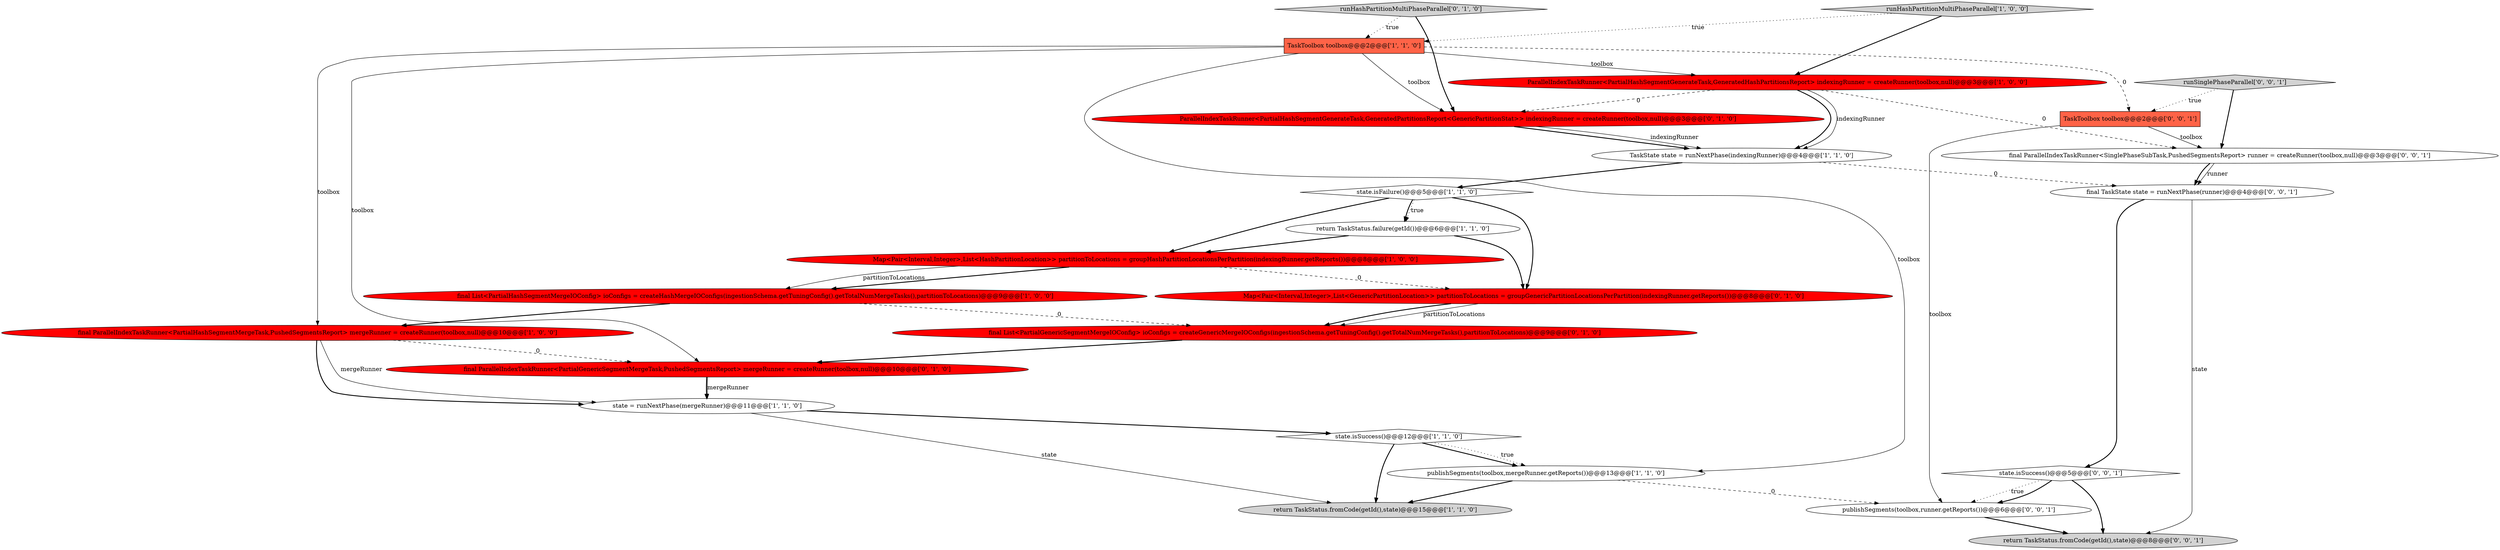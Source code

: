 digraph {
1 [style = filled, label = "return TaskStatus.fromCode(getId(),state)@@@15@@@['1', '1', '0']", fillcolor = lightgray, shape = ellipse image = "AAA0AAABBB1BBB"];
16 [style = filled, label = "final ParallelIndexTaskRunner<PartialGenericSegmentMergeTask,PushedSegmentsReport> mergeRunner = createRunner(toolbox,null)@@@10@@@['0', '1', '0']", fillcolor = red, shape = ellipse image = "AAA1AAABBB2BBB"];
17 [style = filled, label = "runHashPartitionMultiPhaseParallel['0', '1', '0']", fillcolor = lightgray, shape = diamond image = "AAA0AAABBB2BBB"];
9 [style = filled, label = "Map<Pair<Interval,Integer>,List<HashPartitionLocation>> partitionToLocations = groupHashPartitionLocationsPerPartition(indexingRunner.getReports())@@@8@@@['1', '0', '0']", fillcolor = red, shape = ellipse image = "AAA1AAABBB1BBB"];
13 [style = filled, label = "Map<Pair<Interval,Integer>,List<GenericPartitionLocation>> partitionToLocations = groupGenericPartitionLocationsPerPartition(indexingRunner.getReports())@@@8@@@['0', '1', '0']", fillcolor = red, shape = ellipse image = "AAA1AAABBB2BBB"];
8 [style = filled, label = "state = runNextPhase(mergeRunner)@@@11@@@['1', '1', '0']", fillcolor = white, shape = ellipse image = "AAA0AAABBB1BBB"];
22 [style = filled, label = "state.isSuccess()@@@5@@@['0', '0', '1']", fillcolor = white, shape = diamond image = "AAA0AAABBB3BBB"];
18 [style = filled, label = "final TaskState state = runNextPhase(runner)@@@4@@@['0', '0', '1']", fillcolor = white, shape = ellipse image = "AAA0AAABBB3BBB"];
2 [style = filled, label = "state.isSuccess()@@@12@@@['1', '1', '0']", fillcolor = white, shape = diamond image = "AAA0AAABBB1BBB"];
15 [style = filled, label = "ParallelIndexTaskRunner<PartialHashSegmentGenerateTask,GeneratedPartitionsReport<GenericPartitionStat>> indexingRunner = createRunner(toolbox,null)@@@3@@@['0', '1', '0']", fillcolor = red, shape = ellipse image = "AAA1AAABBB2BBB"];
14 [style = filled, label = "final List<PartialGenericSegmentMergeIOConfig> ioConfigs = createGenericMergeIOConfigs(ingestionSchema.getTuningConfig().getTotalNumMergeTasks(),partitionToLocations)@@@9@@@['0', '1', '0']", fillcolor = red, shape = ellipse image = "AAA1AAABBB2BBB"];
20 [style = filled, label = "runSinglePhaseParallel['0', '0', '1']", fillcolor = lightgray, shape = diamond image = "AAA0AAABBB3BBB"];
4 [style = filled, label = "ParallelIndexTaskRunner<PartialHashSegmentGenerateTask,GeneratedHashPartitionsReport> indexingRunner = createRunner(toolbox,null)@@@3@@@['1', '0', '0']", fillcolor = red, shape = ellipse image = "AAA1AAABBB1BBB"];
24 [style = filled, label = "final ParallelIndexTaskRunner<SinglePhaseSubTask,PushedSegmentsReport> runner = createRunner(toolbox,null)@@@3@@@['0', '0', '1']", fillcolor = white, shape = ellipse image = "AAA0AAABBB3BBB"];
0 [style = filled, label = "runHashPartitionMultiPhaseParallel['1', '0', '0']", fillcolor = lightgray, shape = diamond image = "AAA0AAABBB1BBB"];
12 [style = filled, label = "TaskToolbox toolbox@@@2@@@['1', '1', '0']", fillcolor = tomato, shape = box image = "AAA0AAABBB1BBB"];
10 [style = filled, label = "publishSegments(toolbox,mergeRunner.getReports())@@@13@@@['1', '1', '0']", fillcolor = white, shape = ellipse image = "AAA0AAABBB1BBB"];
11 [style = filled, label = "return TaskStatus.failure(getId())@@@6@@@['1', '1', '0']", fillcolor = white, shape = ellipse image = "AAA0AAABBB1BBB"];
3 [style = filled, label = "TaskState state = runNextPhase(indexingRunner)@@@4@@@['1', '1', '0']", fillcolor = white, shape = ellipse image = "AAA0AAABBB1BBB"];
23 [style = filled, label = "return TaskStatus.fromCode(getId(),state)@@@8@@@['0', '0', '1']", fillcolor = lightgray, shape = ellipse image = "AAA0AAABBB3BBB"];
6 [style = filled, label = "final List<PartialHashSegmentMergeIOConfig> ioConfigs = createHashMergeIOConfigs(ingestionSchema.getTuningConfig().getTotalNumMergeTasks(),partitionToLocations)@@@9@@@['1', '0', '0']", fillcolor = red, shape = ellipse image = "AAA1AAABBB1BBB"];
7 [style = filled, label = "final ParallelIndexTaskRunner<PartialHashSegmentMergeTask,PushedSegmentsReport> mergeRunner = createRunner(toolbox,null)@@@10@@@['1', '0', '0']", fillcolor = red, shape = ellipse image = "AAA1AAABBB1BBB"];
21 [style = filled, label = "TaskToolbox toolbox@@@2@@@['0', '0', '1']", fillcolor = tomato, shape = box image = "AAA0AAABBB3BBB"];
19 [style = filled, label = "publishSegments(toolbox,runner.getReports())@@@6@@@['0', '0', '1']", fillcolor = white, shape = ellipse image = "AAA0AAABBB3BBB"];
5 [style = filled, label = "state.isFailure()@@@5@@@['1', '1', '0']", fillcolor = white, shape = diamond image = "AAA0AAABBB1BBB"];
14->16 [style = bold, label=""];
4->3 [style = bold, label=""];
0->12 [style = dotted, label="true"];
22->19 [style = dotted, label="true"];
5->9 [style = bold, label=""];
16->8 [style = bold, label=""];
22->19 [style = bold, label=""];
2->1 [style = bold, label=""];
7->16 [style = dashed, label="0"];
10->19 [style = dashed, label="0"];
3->18 [style = dashed, label="0"];
12->16 [style = solid, label="toolbox"];
21->19 [style = solid, label="toolbox"];
13->14 [style = solid, label="partitionToLocations"];
20->21 [style = dotted, label="true"];
6->14 [style = dashed, label="0"];
24->18 [style = solid, label="runner"];
11->9 [style = bold, label=""];
7->8 [style = bold, label=""];
2->10 [style = bold, label=""];
15->3 [style = bold, label=""];
24->18 [style = bold, label=""];
22->23 [style = bold, label=""];
12->21 [style = dashed, label="0"];
15->3 [style = solid, label="indexingRunner"];
9->6 [style = bold, label=""];
12->4 [style = solid, label="toolbox"];
9->6 [style = solid, label="partitionToLocations"];
3->5 [style = bold, label=""];
5->11 [style = dotted, label="true"];
18->22 [style = bold, label=""];
8->2 [style = bold, label=""];
21->24 [style = solid, label="toolbox"];
17->12 [style = dotted, label="true"];
0->4 [style = bold, label=""];
4->15 [style = dashed, label="0"];
19->23 [style = bold, label=""];
5->13 [style = bold, label=""];
11->13 [style = bold, label=""];
12->10 [style = solid, label="toolbox"];
9->13 [style = dashed, label="0"];
8->1 [style = solid, label="state"];
16->8 [style = solid, label="mergeRunner"];
17->15 [style = bold, label=""];
5->11 [style = bold, label=""];
18->23 [style = solid, label="state"];
12->7 [style = solid, label="toolbox"];
12->15 [style = solid, label="toolbox"];
4->24 [style = dashed, label="0"];
6->7 [style = bold, label=""];
20->24 [style = bold, label=""];
10->1 [style = bold, label=""];
4->3 [style = solid, label="indexingRunner"];
13->14 [style = bold, label=""];
7->8 [style = solid, label="mergeRunner"];
2->10 [style = dotted, label="true"];
}
